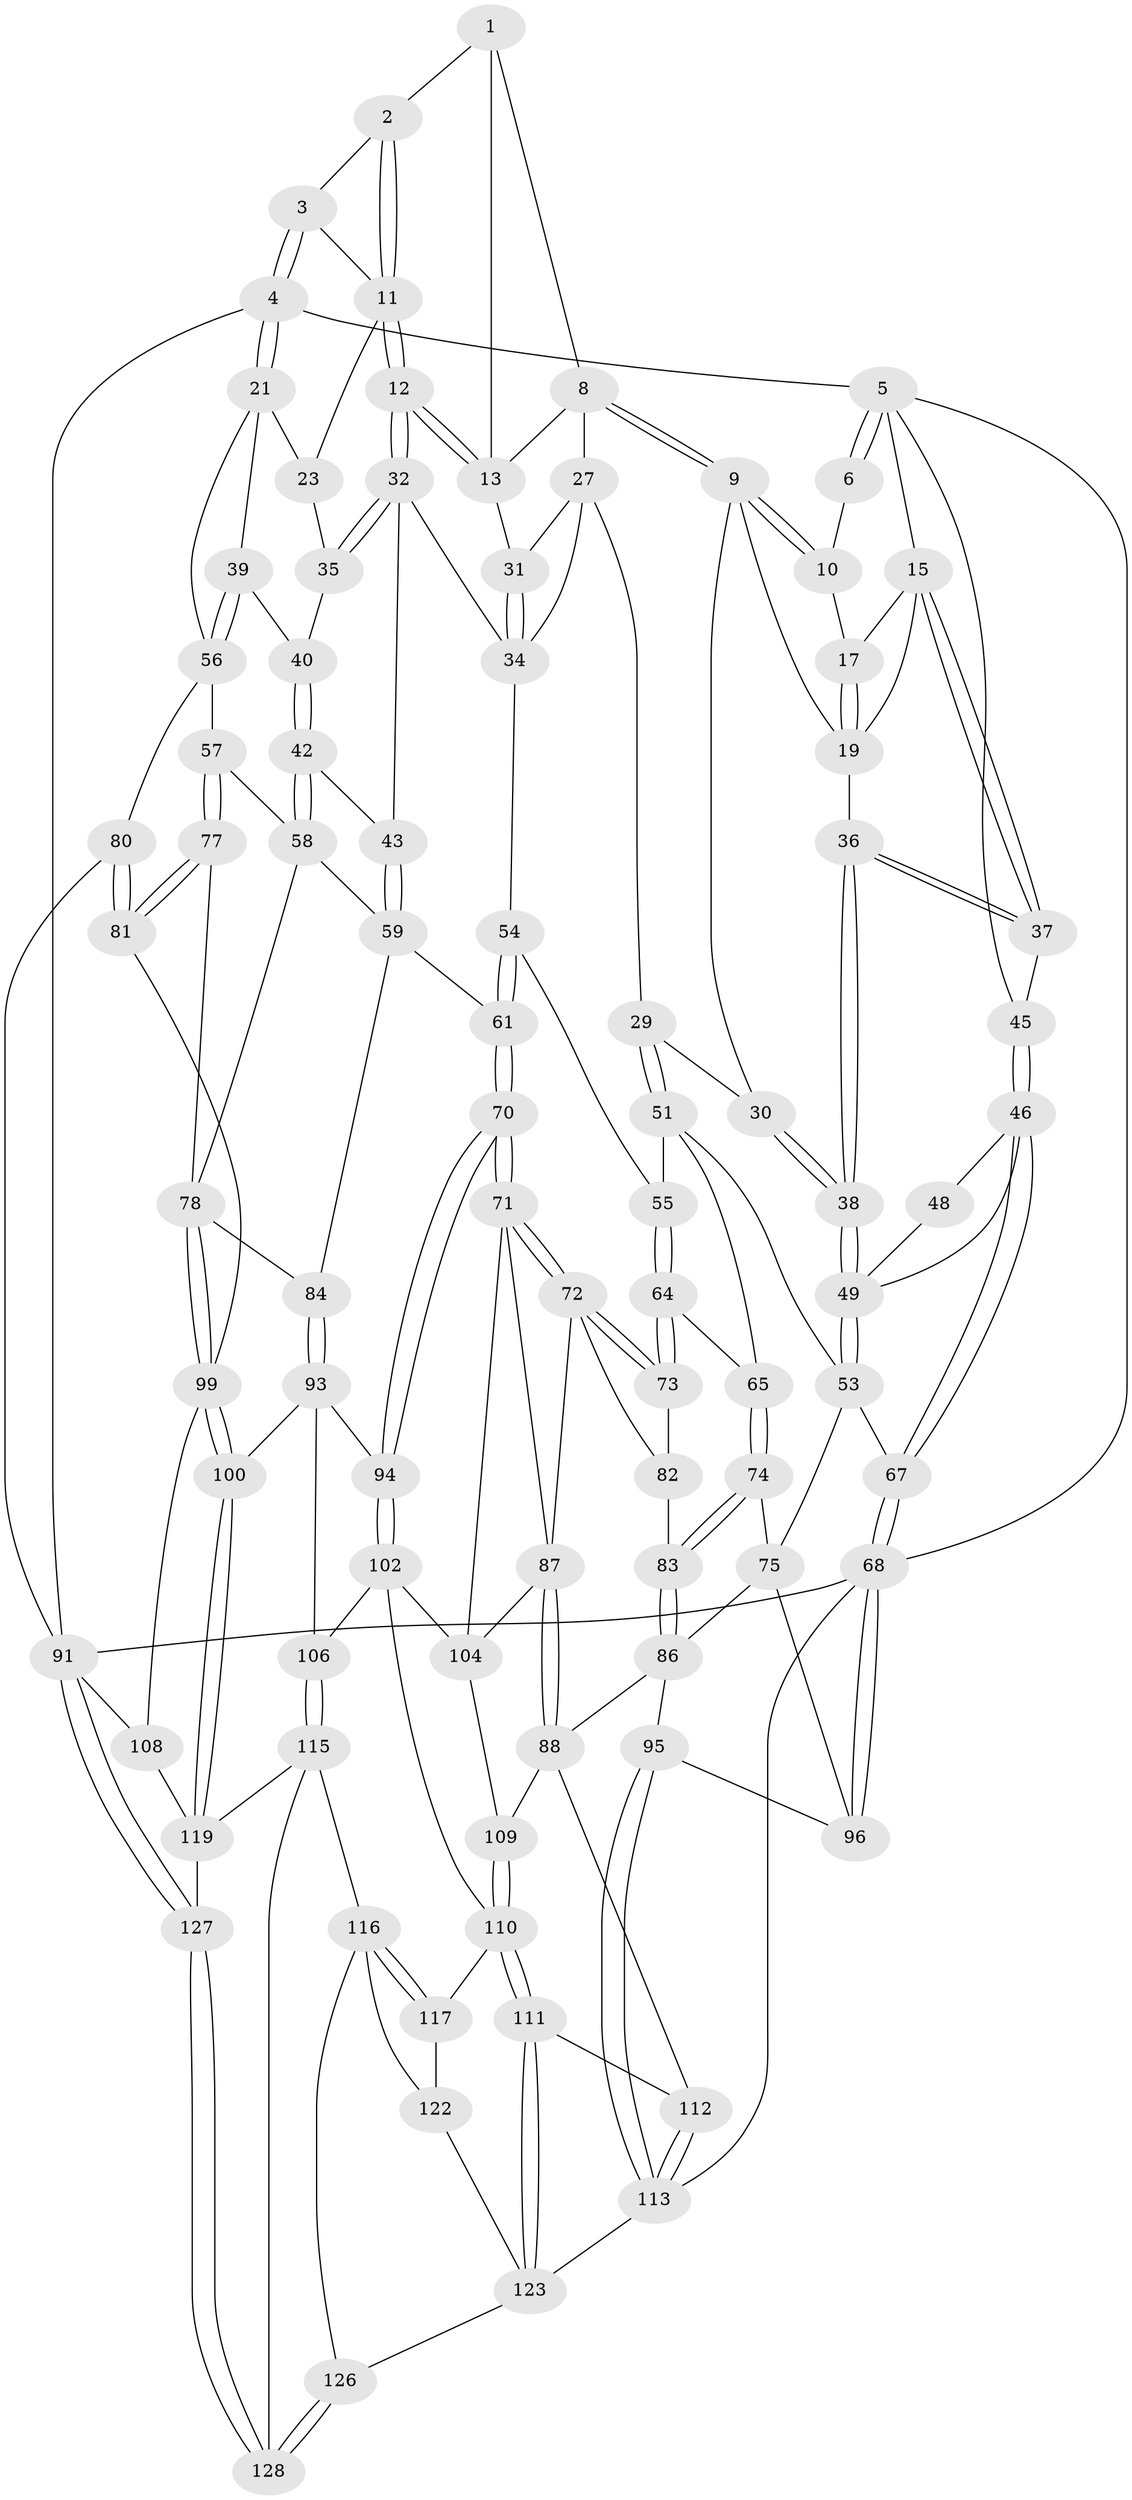 // Generated by graph-tools (version 1.1) at 2025/24/03/03/25 07:24:34]
// undirected, 89 vertices, 210 edges
graph export_dot {
graph [start="1"]
  node [color=gray90,style=filled];
  1 [pos="+0.5270152974855035+0",super="+7"];
  2 [pos="+0.8926052410039269+0"];
  3 [pos="+1+0"];
  4 [pos="+1+0"];
  5 [pos="+0+0",super="+14"];
  6 [pos="+0.3592677141383346+0"];
  8 [pos="+0.49595719339351174+0.10758596194018555",super="+26"];
  9 [pos="+0.41146141363074723+0.13408504143656502",super="+18"];
  10 [pos="+0.3571476557297443+0"];
  11 [pos="+0.7633268319277109+0.09565912064937014",super="+20"];
  12 [pos="+0.7372527465505341+0.15121798560083843"];
  13 [pos="+0.6512885195404781+0.09610110003432959",super="+25"];
  15 [pos="+0+0",super="+16"];
  17 [pos="+0.3238208050114598+0"];
  19 [pos="+0.30882121099530246+0.15322124244352706",super="+24"];
  21 [pos="+1+0.17586742179008175",super="+22"];
  23 [pos="+0.9265451531884433+0.1804421483108862"];
  27 [pos="+0.5020802367103755+0.23166420244812252",super="+28"];
  29 [pos="+0.4089558826706739+0.25357176400479564"];
  30 [pos="+0.40583830401820326+0.2500881806366997"];
  31 [pos="+0.5646413728563956+0.21425570580683287"];
  32 [pos="+0.7434786276586834+0.17738023617211474",super="+33"];
  34 [pos="+0.6871952531532874+0.2731857511024226",super="+41"];
  35 [pos="+0.8403576203538796+0.19306432255910808"];
  36 [pos="+0.15792025638449705+0.25207864912732286"];
  37 [pos="+0.15682667743097284+0.2511609410377081",super="+44"];
  38 [pos="+0.17488143310237866+0.32276953857595814"];
  39 [pos="+0.921635585015089+0.31345270725607743"];
  40 [pos="+0.867180637642786+0.29114829311706864"];
  42 [pos="+0.7899052637799413+0.37326383433055943"];
  43 [pos="+0.7298954095037045+0.3418778054087776"];
  45 [pos="+0+0.07342194378954381"];
  46 [pos="+0+0.4550758022806382",super="+47"];
  48 [pos="+0.014130337481904297+0.3153955204366825"];
  49 [pos="+0.1748193781619597+0.331660192540421",super="+50"];
  51 [pos="+0.40514222860179844+0.2873984117874466",super="+52"];
  53 [pos="+0.18105683045827103+0.3546747153081279",super="+66"];
  54 [pos="+0.5234307221711983+0.42502382892114937"];
  55 [pos="+0.45633643868528323+0.3992993322237663"];
  56 [pos="+0.8621531385028348+0.43006559239331804",super="+62"];
  57 [pos="+0.8606966607472943+0.4310559033818831"];
  58 [pos="+0.8514697447758807+0.428905370085624",super="+63"];
  59 [pos="+0.6759577245953655+0.44667343914526053",super="+60"];
  61 [pos="+0.5514645362833079+0.5061069071542881"];
  64 [pos="+0.313334466468343+0.456032943619721"];
  65 [pos="+0.30703679185952176+0.4531218734878081"];
  67 [pos="+0+0.48343996826176255"];
  68 [pos="+0+0.7265677709676199",super="+69"];
  70 [pos="+0.5063155287703642+0.5816812105090552"];
  71 [pos="+0.440245168262772+0.5756876180437335",super="+97"];
  72 [pos="+0.4330735969582371+0.5738919694969103",super="+85"];
  73 [pos="+0.3431527101906837+0.4928232017151553"];
  74 [pos="+0.2838149252053962+0.48665805888324193"];
  75 [pos="+0.20398358962605861+0.5630348744145646",super="+76"];
  77 [pos="+0.9465819504368785+0.5994915243818715"];
  78 [pos="+0.8369517105077293+0.6501077407158119",super="+79"];
  80 [pos="+1+0.6121063704559125"];
  81 [pos="+1+0.6161808582799986"];
  82 [pos="+0.3029610759935318+0.5958784335090869"];
  83 [pos="+0.2811176326350807+0.59445440431996"];
  84 [pos="+0.7375165178682003+0.5922303936520117"];
  86 [pos="+0.252566646815919+0.6106554549856695",super="+90"];
  87 [pos="+0.2892267519921349+0.7280093791295333",super="+98"];
  88 [pos="+0.2622287515068046+0.7358584071227136",super="+89"];
  91 [pos="+1+1",super="+92"];
  93 [pos="+0.6982917260813691+0.6278440772985833",super="+101"];
  94 [pos="+0.5065205678334954+0.582250639066423"];
  95 [pos="+0.13301174470393434+0.7300371311337399"];
  96 [pos="+0.09696734207085865+0.7030530653988141"];
  99 [pos="+0.8037743829674985+0.7677548875014971",super="+107"];
  100 [pos="+0.7894075780493065+0.7923245456387826"];
  102 [pos="+0.5380194520348329+0.729489303872912",super="+103"];
  104 [pos="+0.44933167412120145+0.7780937538402495",super="+105"];
  106 [pos="+0.5569439134640048+0.7382596851686422"];
  108 [pos="+0.9746534615584612+0.8688418180222546"];
  109 [pos="+0.3361181741125997+0.8323802538533622"];
  110 [pos="+0.3430961793942235+0.861708331179144",super="+118"];
  111 [pos="+0.3153079964488008+0.9057268371632268"];
  112 [pos="+0.2579884022059319+0.9048972137203674"];
  113 [pos="+0.11509058226649453+1",super="+114"];
  115 [pos="+0.6170746305129513+0.8961492352915776",super="+120"];
  116 [pos="+0.5098467781098511+0.9450989717654829",super="+124"];
  117 [pos="+0.44855559608756873+0.8414962412210631"];
  119 [pos="+0.7908387635322319+0.8088984457396476",super="+121"];
  122 [pos="+0.3796770820852155+0.9323607435975633"];
  123 [pos="+0.35795582082218685+0.9338353161767672",super="+125"];
  126 [pos="+0.4861356602478224+1"];
  127 [pos="+0.8114065831440965+1"];
  128 [pos="+0.7508262531717242+1"];
  1 -- 2;
  1 -- 8;
  1 -- 13;
  2 -- 3;
  2 -- 11;
  2 -- 11;
  3 -- 4;
  3 -- 4;
  3 -- 11;
  4 -- 5;
  4 -- 21;
  4 -- 21;
  4 -- 91;
  5 -- 6;
  5 -- 6;
  5 -- 45;
  5 -- 15;
  5 -- 68;
  6 -- 10;
  8 -- 9;
  8 -- 9;
  8 -- 27;
  8 -- 13;
  9 -- 10;
  9 -- 10;
  9 -- 19;
  9 -- 30;
  10 -- 17;
  11 -- 12;
  11 -- 12;
  11 -- 23;
  12 -- 13;
  12 -- 13;
  12 -- 32;
  12 -- 32;
  13 -- 31;
  15 -- 37;
  15 -- 37;
  15 -- 17;
  15 -- 19;
  17 -- 19;
  17 -- 19;
  19 -- 36;
  21 -- 56;
  21 -- 23;
  21 -- 39;
  23 -- 35;
  27 -- 31;
  27 -- 34;
  27 -- 29;
  29 -- 30;
  29 -- 51;
  29 -- 51;
  30 -- 38;
  30 -- 38;
  31 -- 34;
  31 -- 34;
  32 -- 35;
  32 -- 35;
  32 -- 34;
  32 -- 43;
  34 -- 54;
  35 -- 40;
  36 -- 37;
  36 -- 37;
  36 -- 38;
  36 -- 38;
  37 -- 45;
  38 -- 49;
  38 -- 49;
  39 -- 40;
  39 -- 56;
  39 -- 56;
  40 -- 42;
  40 -- 42;
  42 -- 43;
  42 -- 58;
  42 -- 58;
  43 -- 59;
  43 -- 59;
  45 -- 46;
  45 -- 46;
  46 -- 67;
  46 -- 67;
  46 -- 48;
  46 -- 49;
  48 -- 49;
  49 -- 53;
  49 -- 53;
  51 -- 55;
  51 -- 65;
  51 -- 53;
  53 -- 67;
  53 -- 75;
  54 -- 55;
  54 -- 61;
  54 -- 61;
  55 -- 64;
  55 -- 64;
  56 -- 57;
  56 -- 80;
  57 -- 58;
  57 -- 77;
  57 -- 77;
  58 -- 59;
  58 -- 78;
  59 -- 84;
  59 -- 61;
  61 -- 70;
  61 -- 70;
  64 -- 65;
  64 -- 73;
  64 -- 73;
  65 -- 74;
  65 -- 74;
  67 -- 68;
  67 -- 68;
  68 -- 96;
  68 -- 96;
  68 -- 113;
  68 -- 91;
  70 -- 71;
  70 -- 71;
  70 -- 94;
  70 -- 94;
  71 -- 72;
  71 -- 72;
  71 -- 104;
  71 -- 87;
  72 -- 73;
  72 -- 73;
  72 -- 82;
  72 -- 87;
  73 -- 82;
  74 -- 75;
  74 -- 83;
  74 -- 83;
  75 -- 86;
  75 -- 96;
  77 -- 78;
  77 -- 81;
  77 -- 81;
  78 -- 99;
  78 -- 99;
  78 -- 84;
  80 -- 81;
  80 -- 81;
  80 -- 91;
  81 -- 99;
  82 -- 83;
  83 -- 86;
  83 -- 86;
  84 -- 93;
  84 -- 93;
  86 -- 95;
  86 -- 88;
  87 -- 88;
  87 -- 88;
  87 -- 104;
  88 -- 109;
  88 -- 112;
  91 -- 127;
  91 -- 127;
  91 -- 108;
  93 -- 94;
  93 -- 106;
  93 -- 100;
  94 -- 102;
  94 -- 102;
  95 -- 96;
  95 -- 113;
  95 -- 113;
  99 -- 100;
  99 -- 100;
  99 -- 108;
  100 -- 119;
  100 -- 119;
  102 -- 106;
  102 -- 104;
  102 -- 110;
  104 -- 109;
  106 -- 115;
  106 -- 115;
  108 -- 119;
  109 -- 110;
  109 -- 110;
  110 -- 111;
  110 -- 111;
  110 -- 117;
  111 -- 112;
  111 -- 123;
  111 -- 123;
  112 -- 113;
  112 -- 113;
  113 -- 123;
  115 -- 116;
  115 -- 128;
  115 -- 119;
  116 -- 117;
  116 -- 117;
  116 -- 122;
  116 -- 126;
  117 -- 122;
  119 -- 127;
  122 -- 123;
  123 -- 126;
  126 -- 128;
  126 -- 128;
  127 -- 128;
  127 -- 128;
}
